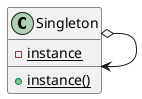 @startuml
  class Singleton{
    - {static} instance
    + {static} instance()
  }

  Singleton o--> Singleton
@enduml
